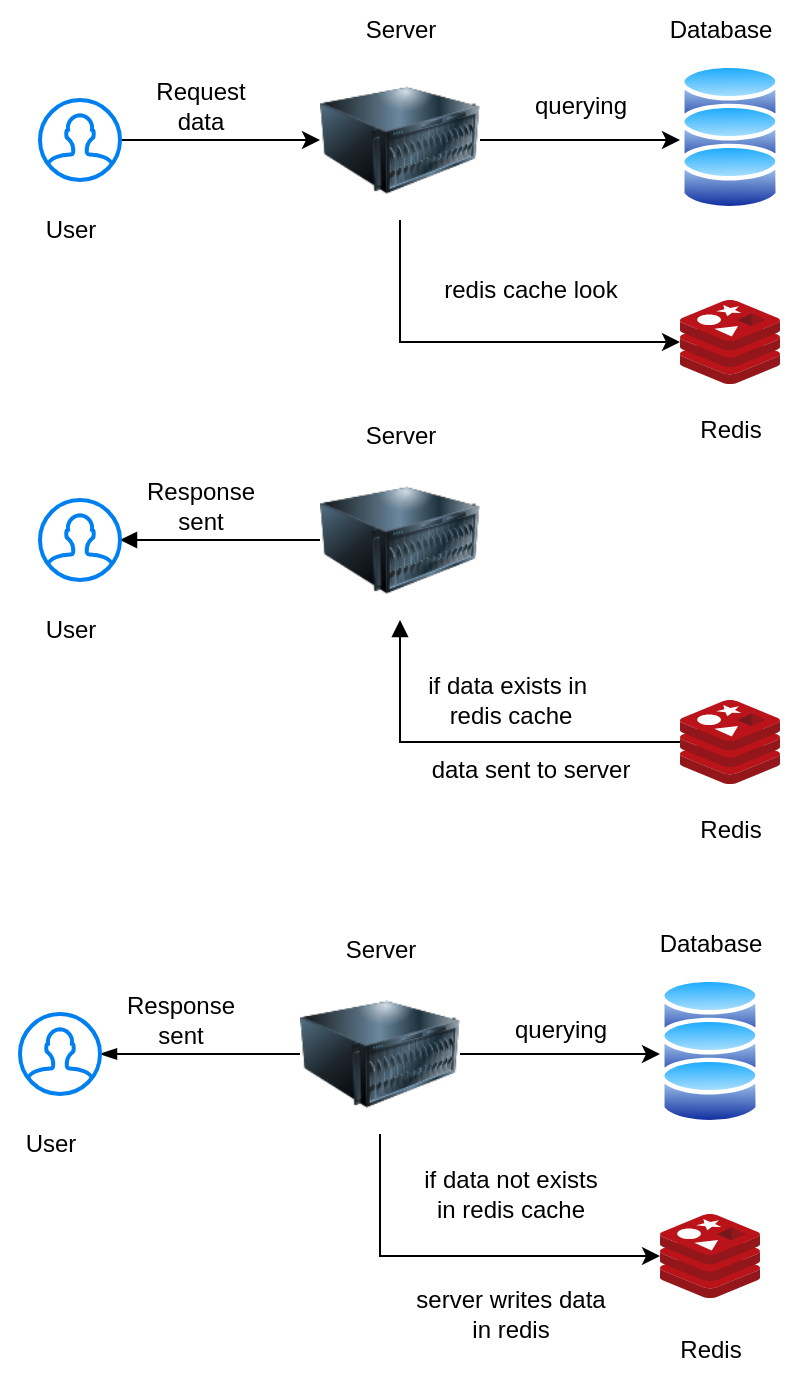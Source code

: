 <mxfile version="24.5.5" type="device">
  <diagram name="Page-1" id="aE6Y0Q2C2fKLYAlWAU1h">
    <mxGraphModel dx="1003" dy="2311" grid="1" gridSize="10" guides="1" tooltips="1" connect="1" arrows="1" fold="1" page="1" pageScale="1" pageWidth="850" pageHeight="1100" math="0" shadow="0">
      <root>
        <mxCell id="0" />
        <mxCell id="1" parent="0" />
        <mxCell id="h_FpJBeQjptq8Fpw-Ke8-3" value="" style="edgeStyle=orthogonalEdgeStyle;rounded=0;orthogonalLoop=1;jettySize=auto;html=1;" edge="1" parent="1" source="h_FpJBeQjptq8Fpw-Ke8-1" target="h_FpJBeQjptq8Fpw-Ke8-2">
          <mxGeometry relative="1" as="geometry" />
        </mxCell>
        <mxCell id="h_FpJBeQjptq8Fpw-Ke8-1" value="" style="html=1;verticalLabelPosition=bottom;align=center;labelBackgroundColor=#ffffff;verticalAlign=top;strokeWidth=2;strokeColor=#0080F0;shadow=0;dashed=0;shape=mxgraph.ios7.icons.user;" vertex="1" parent="1">
          <mxGeometry x="280" y="255" width="40" height="40" as="geometry" />
        </mxCell>
        <mxCell id="h_FpJBeQjptq8Fpw-Ke8-5" value="" style="edgeStyle=orthogonalEdgeStyle;rounded=0;orthogonalLoop=1;jettySize=auto;html=1;" edge="1" parent="1" source="h_FpJBeQjptq8Fpw-Ke8-2" target="h_FpJBeQjptq8Fpw-Ke8-4">
          <mxGeometry relative="1" as="geometry">
            <Array as="points">
              <mxPoint x="460" y="376" />
            </Array>
          </mxGeometry>
        </mxCell>
        <mxCell id="h_FpJBeQjptq8Fpw-Ke8-2" value="" style="image;html=1;image=img/lib/clip_art/computers/Server_128x128.png" vertex="1" parent="1">
          <mxGeometry x="420" y="235" width="80" height="80" as="geometry" />
        </mxCell>
        <mxCell id="h_FpJBeQjptq8Fpw-Ke8-4" value="" style="image;sketch=0;aspect=fixed;html=1;points=[];align=center;fontSize=12;image=img/lib/mscae/Cache_Redis_Product.svg;" vertex="1" parent="1">
          <mxGeometry x="600" y="355" width="50" height="42" as="geometry" />
        </mxCell>
        <mxCell id="h_FpJBeQjptq8Fpw-Ke8-9" value="" style="group" vertex="1" connectable="0" parent="1">
          <mxGeometry x="600" y="235" width="50" height="77" as="geometry" />
        </mxCell>
        <mxCell id="h_FpJBeQjptq8Fpw-Ke8-6" value="" style="image;aspect=fixed;perimeter=ellipsePerimeter;html=1;align=center;shadow=0;dashed=0;spacingTop=3;image=img/lib/active_directory/database.svg;" vertex="1" parent="h_FpJBeQjptq8Fpw-Ke8-9">
          <mxGeometry width="50" height="37" as="geometry" />
        </mxCell>
        <mxCell id="h_FpJBeQjptq8Fpw-Ke8-7" value="" style="image;aspect=fixed;perimeter=ellipsePerimeter;html=1;align=center;shadow=0;dashed=0;spacingTop=3;image=img/lib/active_directory/database.svg;" vertex="1" parent="h_FpJBeQjptq8Fpw-Ke8-9">
          <mxGeometry y="20" width="50" height="37" as="geometry" />
        </mxCell>
        <mxCell id="h_FpJBeQjptq8Fpw-Ke8-8" value="" style="image;aspect=fixed;perimeter=ellipsePerimeter;html=1;align=center;shadow=0;dashed=0;spacingTop=3;image=img/lib/active_directory/database.svg;" vertex="1" parent="h_FpJBeQjptq8Fpw-Ke8-9">
          <mxGeometry y="40" width="50" height="37" as="geometry" />
        </mxCell>
        <mxCell id="h_FpJBeQjptq8Fpw-Ke8-13" value="" style="edgeStyle=none;orthogonalLoop=1;jettySize=auto;html=1;rounded=0;exitX=1;exitY=0.5;exitDx=0;exitDy=0;" edge="1" parent="1" source="h_FpJBeQjptq8Fpw-Ke8-2">
          <mxGeometry width="100" relative="1" as="geometry">
            <mxPoint x="490" y="325" as="sourcePoint" />
            <mxPoint x="600" y="275" as="targetPoint" />
            <Array as="points" />
          </mxGeometry>
        </mxCell>
        <mxCell id="h_FpJBeQjptq8Fpw-Ke8-14" value="User" style="text;html=1;align=center;verticalAlign=middle;resizable=0;points=[];autosize=1;strokeColor=none;fillColor=none;" vertex="1" parent="1">
          <mxGeometry x="270" y="305" width="50" height="30" as="geometry" />
        </mxCell>
        <mxCell id="h_FpJBeQjptq8Fpw-Ke8-15" value="Request&lt;div&gt;data&lt;/div&gt;" style="text;html=1;align=center;verticalAlign=middle;resizable=0;points=[];autosize=1;strokeColor=none;fillColor=none;" vertex="1" parent="1">
          <mxGeometry x="325" y="238" width="70" height="40" as="geometry" />
        </mxCell>
        <mxCell id="h_FpJBeQjptq8Fpw-Ke8-16" value="querying" style="text;html=1;align=center;verticalAlign=middle;resizable=0;points=[];autosize=1;strokeColor=none;fillColor=none;" vertex="1" parent="1">
          <mxGeometry x="515" y="243" width="70" height="30" as="geometry" />
        </mxCell>
        <mxCell id="h_FpJBeQjptq8Fpw-Ke8-19" value="redis cache look" style="text;html=1;align=center;verticalAlign=middle;resizable=0;points=[];autosize=1;strokeColor=none;fillColor=none;" vertex="1" parent="1">
          <mxGeometry x="470" y="335" width="110" height="30" as="geometry" />
        </mxCell>
        <mxCell id="h_FpJBeQjptq8Fpw-Ke8-20" value="" style="edgeStyle=orthogonalEdgeStyle;rounded=0;orthogonalLoop=1;jettySize=auto;html=1;startArrow=block;startFill=1;endArrow=none;endFill=0;" edge="1" parent="1" source="h_FpJBeQjptq8Fpw-Ke8-21" target="h_FpJBeQjptq8Fpw-Ke8-23">
          <mxGeometry relative="1" as="geometry" />
        </mxCell>
        <mxCell id="h_FpJBeQjptq8Fpw-Ke8-21" value="" style="html=1;verticalLabelPosition=bottom;align=center;labelBackgroundColor=#ffffff;verticalAlign=top;strokeWidth=2;strokeColor=#0080F0;shadow=0;dashed=0;shape=mxgraph.ios7.icons.user;" vertex="1" parent="1">
          <mxGeometry x="280" y="455" width="40" height="40" as="geometry" />
        </mxCell>
        <mxCell id="h_FpJBeQjptq8Fpw-Ke8-22" value="" style="edgeStyle=orthogonalEdgeStyle;rounded=0;orthogonalLoop=1;jettySize=auto;html=1;startArrow=block;startFill=1;endArrow=none;endFill=0;" edge="1" parent="1" source="h_FpJBeQjptq8Fpw-Ke8-23" target="h_FpJBeQjptq8Fpw-Ke8-24">
          <mxGeometry relative="1" as="geometry">
            <Array as="points">
              <mxPoint x="460" y="576" />
            </Array>
          </mxGeometry>
        </mxCell>
        <mxCell id="h_FpJBeQjptq8Fpw-Ke8-23" value="" style="image;html=1;image=img/lib/clip_art/computers/Server_128x128.png" vertex="1" parent="1">
          <mxGeometry x="420" y="435" width="80" height="80" as="geometry" />
        </mxCell>
        <mxCell id="h_FpJBeQjptq8Fpw-Ke8-24" value="" style="image;sketch=0;aspect=fixed;html=1;points=[];align=center;fontSize=12;image=img/lib/mscae/Cache_Redis_Product.svg;" vertex="1" parent="1">
          <mxGeometry x="600" y="555" width="50" height="42" as="geometry" />
        </mxCell>
        <mxCell id="h_FpJBeQjptq8Fpw-Ke8-30" value="User" style="text;html=1;align=center;verticalAlign=middle;resizable=0;points=[];autosize=1;strokeColor=none;fillColor=none;" vertex="1" parent="1">
          <mxGeometry x="270" y="505" width="50" height="30" as="geometry" />
        </mxCell>
        <mxCell id="h_FpJBeQjptq8Fpw-Ke8-31" value="Response&lt;div&gt;sent&lt;/div&gt;" style="text;html=1;align=center;verticalAlign=middle;resizable=0;points=[];autosize=1;strokeColor=none;fillColor=none;" vertex="1" parent="1">
          <mxGeometry x="320" y="438" width="80" height="40" as="geometry" />
        </mxCell>
        <mxCell id="h_FpJBeQjptq8Fpw-Ke8-33" value="if data exists in&amp;nbsp;&lt;div&gt;redis cache&lt;/div&gt;" style="text;html=1;align=center;verticalAlign=middle;resizable=0;points=[];autosize=1;strokeColor=none;fillColor=none;" vertex="1" parent="1">
          <mxGeometry x="460" y="535" width="110" height="40" as="geometry" />
        </mxCell>
        <mxCell id="h_FpJBeQjptq8Fpw-Ke8-35" value="data sent to server" style="text;html=1;align=center;verticalAlign=middle;resizable=0;points=[];autosize=1;strokeColor=none;fillColor=none;" vertex="1" parent="1">
          <mxGeometry x="465" y="575" width="120" height="30" as="geometry" />
        </mxCell>
        <mxCell id="h_FpJBeQjptq8Fpw-Ke8-36" value="" style="edgeStyle=orthogonalEdgeStyle;rounded=0;orthogonalLoop=1;jettySize=auto;html=1;startArrow=blockThin;startFill=1;endArrow=none;endFill=0;" edge="1" parent="1" source="h_FpJBeQjptq8Fpw-Ke8-37" target="h_FpJBeQjptq8Fpw-Ke8-39">
          <mxGeometry relative="1" as="geometry" />
        </mxCell>
        <mxCell id="h_FpJBeQjptq8Fpw-Ke8-37" value="" style="html=1;verticalLabelPosition=bottom;align=center;labelBackgroundColor=#ffffff;verticalAlign=top;strokeWidth=2;strokeColor=#0080F0;shadow=0;dashed=0;shape=mxgraph.ios7.icons.user;" vertex="1" parent="1">
          <mxGeometry x="270" y="712" width="40" height="40" as="geometry" />
        </mxCell>
        <mxCell id="h_FpJBeQjptq8Fpw-Ke8-38" value="" style="edgeStyle=orthogonalEdgeStyle;rounded=0;orthogonalLoop=1;jettySize=auto;html=1;" edge="1" parent="1" source="h_FpJBeQjptq8Fpw-Ke8-39" target="h_FpJBeQjptq8Fpw-Ke8-40">
          <mxGeometry relative="1" as="geometry">
            <Array as="points">
              <mxPoint x="450" y="833" />
            </Array>
          </mxGeometry>
        </mxCell>
        <mxCell id="h_FpJBeQjptq8Fpw-Ke8-39" value="" style="image;html=1;image=img/lib/clip_art/computers/Server_128x128.png" vertex="1" parent="1">
          <mxGeometry x="410" y="692" width="80" height="80" as="geometry" />
        </mxCell>
        <mxCell id="h_FpJBeQjptq8Fpw-Ke8-40" value="" style="image;sketch=0;aspect=fixed;html=1;points=[];align=center;fontSize=12;image=img/lib/mscae/Cache_Redis_Product.svg;" vertex="1" parent="1">
          <mxGeometry x="590" y="812" width="50" height="42" as="geometry" />
        </mxCell>
        <mxCell id="h_FpJBeQjptq8Fpw-Ke8-41" value="" style="group" vertex="1" connectable="0" parent="1">
          <mxGeometry x="590" y="692" width="50" height="77" as="geometry" />
        </mxCell>
        <mxCell id="h_FpJBeQjptq8Fpw-Ke8-42" value="" style="image;aspect=fixed;perimeter=ellipsePerimeter;html=1;align=center;shadow=0;dashed=0;spacingTop=3;image=img/lib/active_directory/database.svg;" vertex="1" parent="h_FpJBeQjptq8Fpw-Ke8-41">
          <mxGeometry width="50" height="37" as="geometry" />
        </mxCell>
        <mxCell id="h_FpJBeQjptq8Fpw-Ke8-43" value="" style="image;aspect=fixed;perimeter=ellipsePerimeter;html=1;align=center;shadow=0;dashed=0;spacingTop=3;image=img/lib/active_directory/database.svg;" vertex="1" parent="h_FpJBeQjptq8Fpw-Ke8-41">
          <mxGeometry y="20" width="50" height="37" as="geometry" />
        </mxCell>
        <mxCell id="h_FpJBeQjptq8Fpw-Ke8-44" value="" style="image;aspect=fixed;perimeter=ellipsePerimeter;html=1;align=center;shadow=0;dashed=0;spacingTop=3;image=img/lib/active_directory/database.svg;" vertex="1" parent="h_FpJBeQjptq8Fpw-Ke8-41">
          <mxGeometry y="40" width="50" height="37" as="geometry" />
        </mxCell>
        <mxCell id="h_FpJBeQjptq8Fpw-Ke8-45" value="" style="edgeStyle=none;orthogonalLoop=1;jettySize=auto;html=1;rounded=0;exitX=1;exitY=0.5;exitDx=0;exitDy=0;" edge="1" parent="1" source="h_FpJBeQjptq8Fpw-Ke8-39">
          <mxGeometry width="100" relative="1" as="geometry">
            <mxPoint x="480" y="782" as="sourcePoint" />
            <mxPoint x="590" y="732" as="targetPoint" />
            <Array as="points" />
          </mxGeometry>
        </mxCell>
        <mxCell id="h_FpJBeQjptq8Fpw-Ke8-46" value="User" style="text;html=1;align=center;verticalAlign=middle;resizable=0;points=[];autosize=1;strokeColor=none;fillColor=none;" vertex="1" parent="1">
          <mxGeometry x="260" y="762" width="50" height="30" as="geometry" />
        </mxCell>
        <mxCell id="h_FpJBeQjptq8Fpw-Ke8-47" value="Response&lt;div&gt;sent&lt;/div&gt;" style="text;html=1;align=center;verticalAlign=middle;resizable=0;points=[];autosize=1;strokeColor=none;fillColor=none;" vertex="1" parent="1">
          <mxGeometry x="310" y="695" width="80" height="40" as="geometry" />
        </mxCell>
        <mxCell id="h_FpJBeQjptq8Fpw-Ke8-48" value="querying" style="text;html=1;align=center;verticalAlign=middle;resizable=0;points=[];autosize=1;strokeColor=none;fillColor=none;" vertex="1" parent="1">
          <mxGeometry x="505" y="705" width="70" height="30" as="geometry" />
        </mxCell>
        <mxCell id="h_FpJBeQjptq8Fpw-Ke8-49" value="if data not exists&lt;div&gt;in redis cache&lt;/div&gt;" style="text;html=1;align=center;verticalAlign=middle;resizable=0;points=[];autosize=1;strokeColor=none;fillColor=none;" vertex="1" parent="1">
          <mxGeometry x="460" y="782" width="110" height="40" as="geometry" />
        </mxCell>
        <mxCell id="h_FpJBeQjptq8Fpw-Ke8-50" value="server writes data&lt;div&gt;in redis&lt;/div&gt;" style="text;html=1;align=center;verticalAlign=middle;resizable=0;points=[];autosize=1;strokeColor=none;fillColor=none;" vertex="1" parent="1">
          <mxGeometry x="455" y="842" width="120" height="40" as="geometry" />
        </mxCell>
        <mxCell id="h_FpJBeQjptq8Fpw-Ke8-51" value="Server" style="text;html=1;align=center;verticalAlign=middle;resizable=0;points=[];autosize=1;strokeColor=none;fillColor=none;" vertex="1" parent="1">
          <mxGeometry x="430" y="205" width="60" height="30" as="geometry" />
        </mxCell>
        <mxCell id="h_FpJBeQjptq8Fpw-Ke8-53" value="Database" style="text;html=1;align=center;verticalAlign=middle;resizable=0;points=[];autosize=1;strokeColor=none;fillColor=none;" vertex="1" parent="1">
          <mxGeometry x="585" y="205" width="70" height="30" as="geometry" />
        </mxCell>
        <mxCell id="h_FpJBeQjptq8Fpw-Ke8-54" value="Redis" style="text;html=1;align=center;verticalAlign=middle;resizable=0;points=[];autosize=1;strokeColor=none;fillColor=none;" vertex="1" parent="1">
          <mxGeometry x="600" y="405" width="50" height="30" as="geometry" />
        </mxCell>
        <mxCell id="h_FpJBeQjptq8Fpw-Ke8-55" value="Server" style="text;html=1;align=center;verticalAlign=middle;resizable=0;points=[];autosize=1;strokeColor=none;fillColor=none;" vertex="1" parent="1">
          <mxGeometry x="430" y="408" width="60" height="30" as="geometry" />
        </mxCell>
        <mxCell id="h_FpJBeQjptq8Fpw-Ke8-56" value="Server" style="text;html=1;align=center;verticalAlign=middle;resizable=0;points=[];autosize=1;strokeColor=none;fillColor=none;" vertex="1" parent="1">
          <mxGeometry x="420" y="665" width="60" height="30" as="geometry" />
        </mxCell>
        <mxCell id="h_FpJBeQjptq8Fpw-Ke8-57" value="Redis" style="text;html=1;align=center;verticalAlign=middle;resizable=0;points=[];autosize=1;strokeColor=none;fillColor=none;" vertex="1" parent="1">
          <mxGeometry x="590" y="865" width="50" height="30" as="geometry" />
        </mxCell>
        <mxCell id="h_FpJBeQjptq8Fpw-Ke8-58" value="Redis" style="text;html=1;align=center;verticalAlign=middle;resizable=0;points=[];autosize=1;strokeColor=none;fillColor=none;" vertex="1" parent="1">
          <mxGeometry x="600" y="605" width="50" height="30" as="geometry" />
        </mxCell>
        <mxCell id="h_FpJBeQjptq8Fpw-Ke8-59" value="Database" style="text;html=1;align=center;verticalAlign=middle;resizable=0;points=[];autosize=1;strokeColor=none;fillColor=none;" vertex="1" parent="1">
          <mxGeometry x="580" y="662" width="70" height="30" as="geometry" />
        </mxCell>
      </root>
    </mxGraphModel>
  </diagram>
</mxfile>
